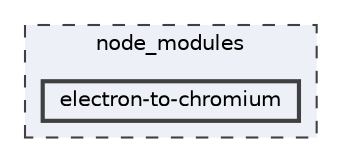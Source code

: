 digraph "node_modules/electron-to-chromium"
{
 // LATEX_PDF_SIZE
  bgcolor="transparent";
  edge [fontname=Helvetica,fontsize=10,labelfontname=Helvetica,labelfontsize=10];
  node [fontname=Helvetica,fontsize=10,shape=box,height=0.2,width=0.4];
  compound=true
  subgraph clusterdir_acd06b18086a0dd2ae699b1e0b775be8 {
    graph [ bgcolor="#edf0f7", pencolor="grey25", label="node_modules", fontname=Helvetica,fontsize=10 style="filled,dashed", URL="dir_acd06b18086a0dd2ae699b1e0b775be8.html",tooltip=""]
  dir_183ce5736a5eb110963d62401d959066 [label="electron-to-chromium", fillcolor="#edf0f7", color="grey25", style="filled,bold", URL="dir_183ce5736a5eb110963d62401d959066.html",tooltip=""];
  }
}
